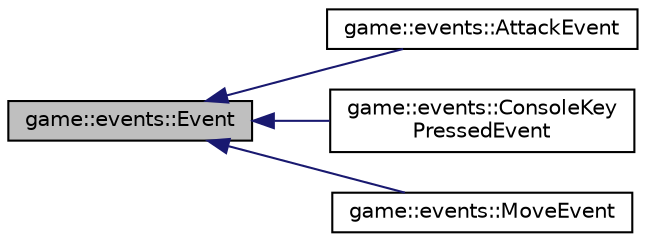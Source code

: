 digraph "game::events::Event"
{
 // LATEX_PDF_SIZE
  edge [fontname="Helvetica",fontsize="10",labelfontname="Helvetica",labelfontsize="10"];
  node [fontname="Helvetica",fontsize="10",shape=record];
  rankdir="LR";
  Node1 [label="game::events::Event",height=0.2,width=0.4,color="black", fillcolor="grey75", style="filled", fontcolor="black",tooltip="Superclass of any event."];
  Node1 -> Node2 [dir="back",color="midnightblue",fontsize="10",style="solid",fontname="Helvetica"];
  Node2 [label="game::events::AttackEvent",height=0.2,width=0.4,color="black", fillcolor="white", style="filled",URL="$classgame_1_1events_1_1_attack_event.html",tooltip="Processed when an entity attacks another."];
  Node1 -> Node3 [dir="back",color="midnightblue",fontsize="10",style="solid",fontname="Helvetica"];
  Node3 [label="game::events::ConsoleKey\lPressedEvent",height=0.2,width=0.4,color="black", fillcolor="white", style="filled",URL="$classgame_1_1events_1_1_console_key_pressed_event.html",tooltip="Processed when a terminal key is pressed."];
  Node1 -> Node4 [dir="back",color="midnightblue",fontsize="10",style="solid",fontname="Helvetica"];
  Node4 [label="game::events::MoveEvent",height=0.2,width=0.4,color="black", fillcolor="white", style="filled",URL="$classgame_1_1events_1_1_move_event.html",tooltip="Processed when an entity moves."];
}
